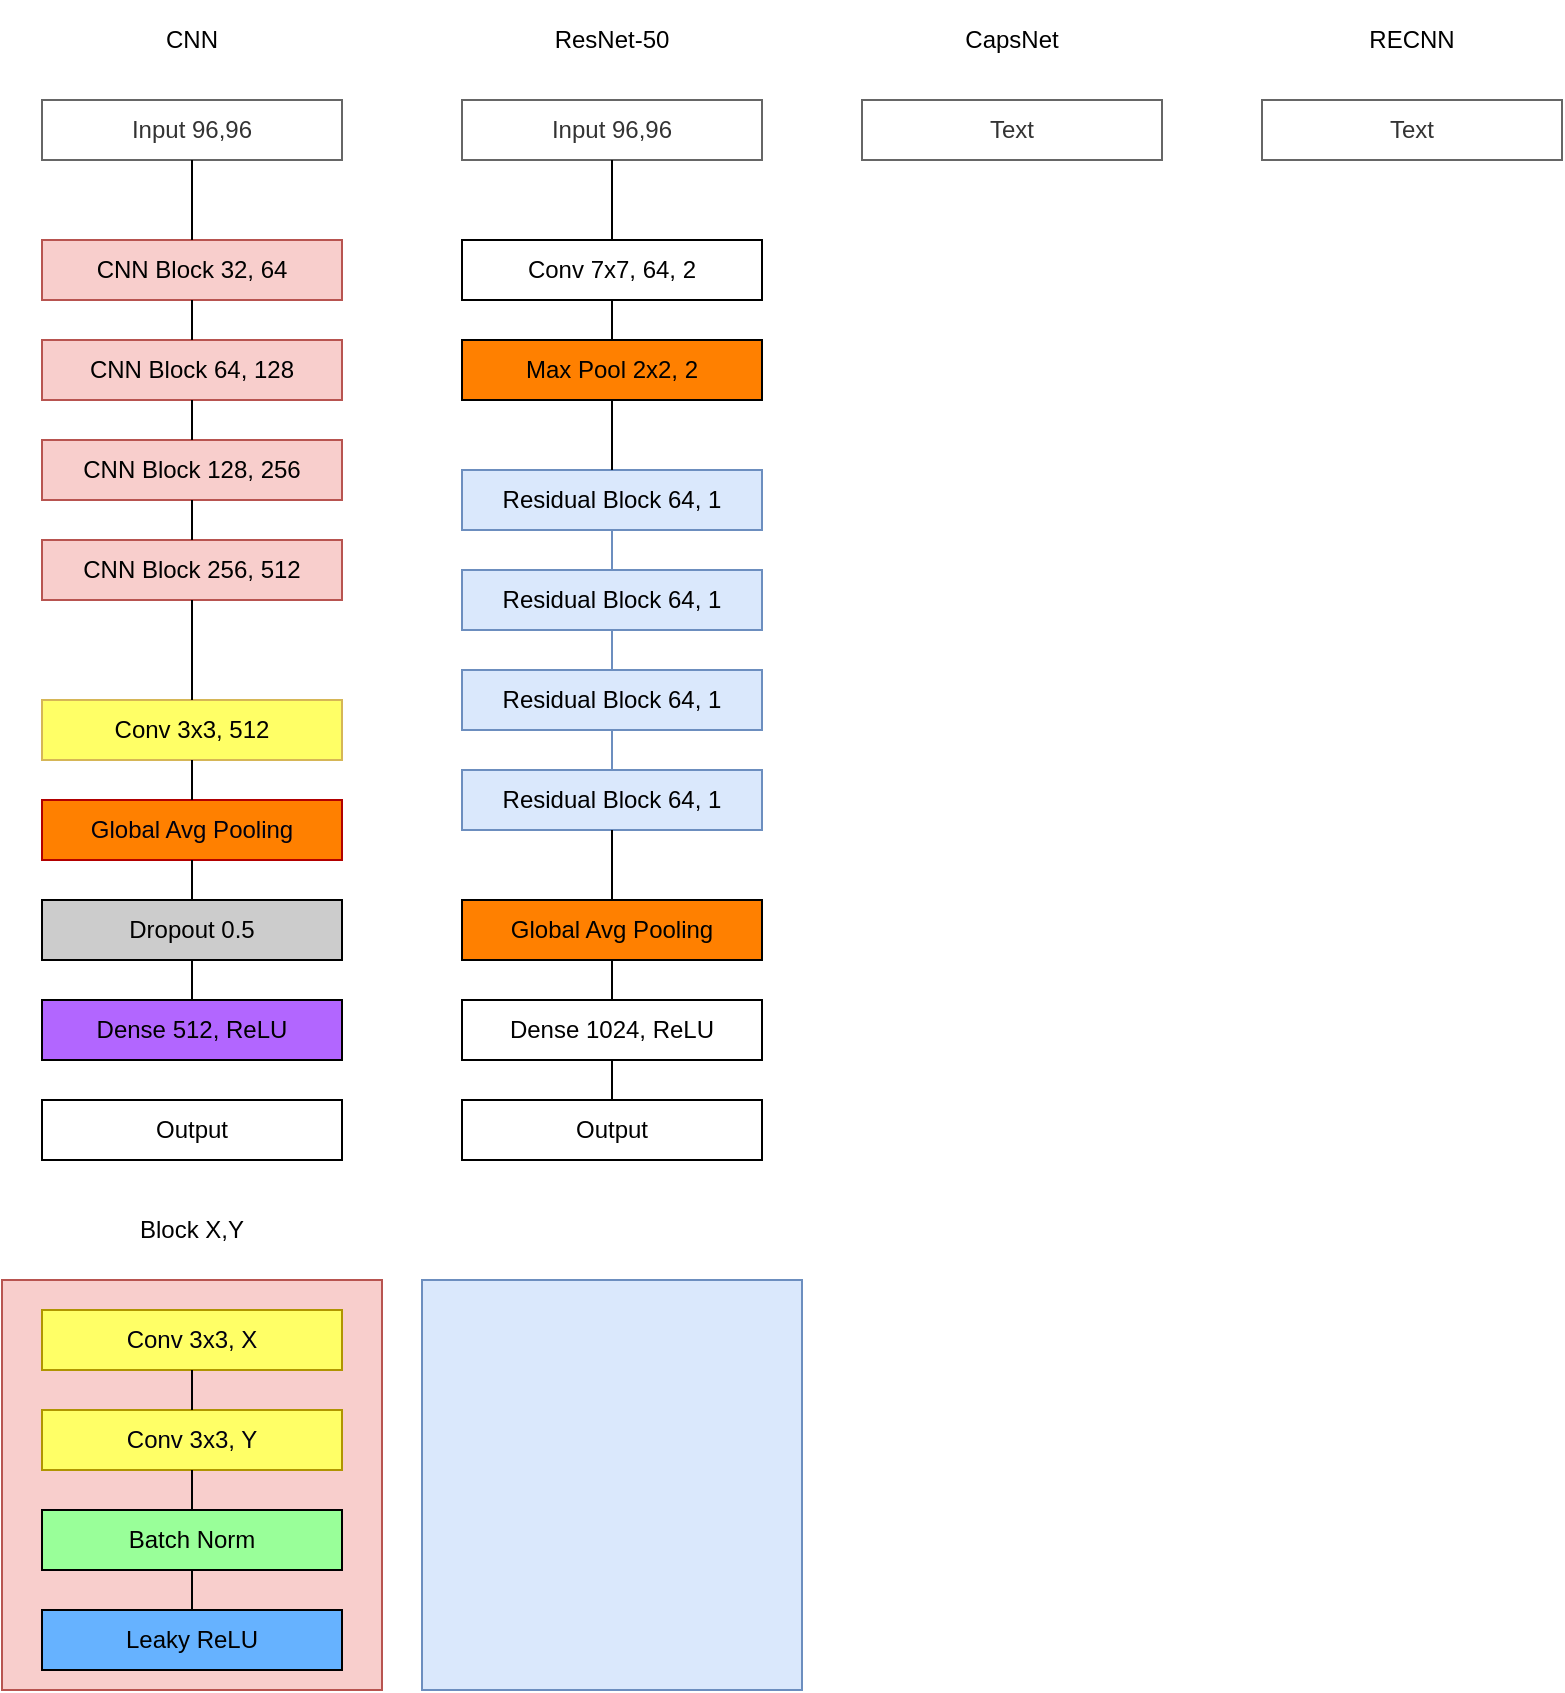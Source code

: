 <mxfile version="10.6.9" type="github"><diagram id="hCHUxjAbMQkVVXDbxsOL" name="Page-1"><mxGraphModel dx="864" dy="540" grid="1" gridSize="10" guides="1" tooltips="1" connect="1" arrows="1" fold="1" page="1" pageScale="1" pageWidth="850" pageHeight="1100" math="0" shadow="0"><root><mxCell id="0"/><mxCell id="1" parent="0"/><mxCell id="RbNNg4C07230pU2p2bVH-59" value="" style="rounded=0;whiteSpace=wrap;html=1;fillColor=#f8cecc;strokeColor=#b85450;" parent="1" vertex="1"><mxGeometry x="10" y="680" width="190" height="205" as="geometry"/></mxCell><mxCell id="RbNNg4C07230pU2p2bVH-1" value="Input 96,96" style="text;html=1;strokeColor=#666666;fillColor=#FFFFFF;align=center;verticalAlign=middle;whiteSpace=wrap;rounded=0;fontColor=#333333;" parent="1" vertex="1"><mxGeometry x="30" y="90" width="150" height="30" as="geometry"/></mxCell><mxCell id="RbNNg4C07230pU2p2bVH-3" value="Input 96,96" style="text;html=1;strokeColor=#666666;fillColor=#FFFFFF;align=center;verticalAlign=middle;whiteSpace=wrap;rounded=0;fontColor=#333333;" parent="1" vertex="1"><mxGeometry x="240" y="90" width="150" height="30" as="geometry"/></mxCell><mxCell id="RbNNg4C07230pU2p2bVH-4" value="Text" style="text;html=1;strokeColor=#666666;fillColor=#FFFFFF;align=center;verticalAlign=middle;whiteSpace=wrap;rounded=0;fontColor=#333333;" parent="1" vertex="1"><mxGeometry x="440" y="90" width="150" height="30" as="geometry"/></mxCell><mxCell id="RbNNg4C07230pU2p2bVH-5" value="CNN" style="text;html=1;strokeColor=none;fillColor=none;align=center;verticalAlign=middle;whiteSpace=wrap;rounded=0;" parent="1" vertex="1"><mxGeometry x="30" y="40" width="150" height="40" as="geometry"/></mxCell><mxCell id="RbNNg4C07230pU2p2bVH-9" value="ResNet-50" style="text;html=1;strokeColor=none;fillColor=none;align=center;verticalAlign=middle;whiteSpace=wrap;rounded=0;" parent="1" vertex="1"><mxGeometry x="240" y="40" width="150" height="40" as="geometry"/></mxCell><mxCell id="RbNNg4C07230pU2p2bVH-10" value="CapsNet" style="text;html=1;strokeColor=none;fillColor=none;align=center;verticalAlign=middle;whiteSpace=wrap;rounded=0;" parent="1" vertex="1"><mxGeometry x="440" y="40" width="150" height="40" as="geometry"/></mxCell><mxCell id="RbNNg4C07230pU2p2bVH-11" value="Text" style="text;html=1;strokeColor=#666666;fillColor=#FFFFFF;align=center;verticalAlign=middle;whiteSpace=wrap;rounded=0;fontColor=#333333;" parent="1" vertex="1"><mxGeometry x="640" y="90" width="150" height="30" as="geometry"/></mxCell><mxCell id="RbNNg4C07230pU2p2bVH-12" value="RECNN" style="text;html=1;strokeColor=none;fillColor=none;align=center;verticalAlign=middle;whiteSpace=wrap;rounded=0;" parent="1" vertex="1"><mxGeometry x="640" y="40" width="150" height="40" as="geometry"/></mxCell><mxCell id="RbNNg4C07230pU2p2bVH-14" value="&lt;font color=&quot;#00000F&quot;&gt;Conv 3x3, X&lt;/font&gt;" style="rounded=0;whiteSpace=wrap;html=1;fillColor=#FFFF66;strokeColor=#B09500;fontColor=#ffffff;" parent="1" vertex="1"><mxGeometry x="30" y="695" width="150" height="30" as="geometry"/></mxCell><mxCell id="RbNNg4C07230pU2p2bVH-20" value="&lt;font color=&quot;#00000F&quot;&gt;Conv 3x3, Y&lt;/font&gt;" style="rounded=0;whiteSpace=wrap;html=1;fillColor=#FFFF66;strokeColor=#B09500;fontColor=#ffffff;" parent="1" vertex="1"><mxGeometry x="30" y="745" width="150" height="30" as="geometry"/></mxCell><mxCell id="RbNNg4C07230pU2p2bVH-21" value="" style="endArrow=none;html=1;entryX=0.5;entryY=1;entryDx=0;entryDy=0;exitX=0.5;exitY=0;exitDx=0;exitDy=0;" parent="1" source="RbNNg4C07230pU2p2bVH-20" target="RbNNg4C07230pU2p2bVH-14" edge="1"><mxGeometry width="50" height="50" relative="1" as="geometry"><mxPoint x="115" y="705" as="sourcePoint"/><mxPoint x="115" y="675" as="targetPoint"/></mxGeometry></mxCell><mxCell id="RbNNg4C07230pU2p2bVH-22" value="Batch Norm" style="rounded=0;whiteSpace=wrap;html=1;fillColor=#99FF99;" parent="1" vertex="1"><mxGeometry x="30" y="795" width="150" height="30" as="geometry"/></mxCell><mxCell id="RbNNg4C07230pU2p2bVH-24" value="" style="endArrow=none;html=1;entryX=0.5;entryY=1;entryDx=0;entryDy=0;exitX=0.5;exitY=0;exitDx=0;exitDy=0;" parent="1" target="RbNNg4C07230pU2p2bVH-22" edge="1"><mxGeometry width="50" height="50" relative="1" as="geometry"><mxPoint x="105" y="845" as="sourcePoint"/><mxPoint x="115" y="775" as="targetPoint"/></mxGeometry></mxCell><mxCell id="RbNNg4C07230pU2p2bVH-25" value="" style="endArrow=none;html=1;entryX=0.5;entryY=1;entryDx=0;entryDy=0;" parent="1" target="RbNNg4C07230pU2p2bVH-20" edge="1"><mxGeometry width="50" height="50" relative="1" as="geometry"><mxPoint x="105" y="795" as="sourcePoint"/><mxPoint x="115" y="835" as="targetPoint"/></mxGeometry></mxCell><mxCell id="RbNNg4C07230pU2p2bVH-47" value="CNN Block 32, 64" style="rounded=0;whiteSpace=wrap;html=1;fillColor=#f8cecc;strokeColor=#b85450;" parent="1" vertex="1"><mxGeometry x="30" y="160" width="150" height="30" as="geometry"/></mxCell><mxCell id="RbNNg4C07230pU2p2bVH-48" value="CNN Block 64, 128" style="rounded=0;whiteSpace=wrap;html=1;fillColor=#f8cecc;strokeColor=#b85450;" parent="1" vertex="1"><mxGeometry x="30" y="210" width="150" height="30" as="geometry"/></mxCell><mxCell id="RbNNg4C07230pU2p2bVH-49" value="CNN Block 128, 256" style="rounded=0;whiteSpace=wrap;html=1;fillColor=#f8cecc;strokeColor=#b85450;" parent="1" vertex="1"><mxGeometry x="30" y="260" width="150" height="30" as="geometry"/></mxCell><mxCell id="RbNNg4C07230pU2p2bVH-51" value="Conv 3x3, 512" style="rounded=0;whiteSpace=wrap;html=1;fillColor=#FFFF66;strokeColor=#d6b656;" parent="1" vertex="1"><mxGeometry x="30" y="390" width="150" height="30" as="geometry"/></mxCell><mxCell id="RbNNg4C07230pU2p2bVH-52" value="&lt;font color=&quot;#00000F&quot;&gt;Global Avg Pooling&lt;/font&gt;" style="rounded=0;whiteSpace=wrap;html=1;fillColor=#FF8000;strokeColor=#B20000;fontColor=#ffffff;" parent="1" vertex="1"><mxGeometry x="30" y="440" width="150" height="30" as="geometry"/></mxCell><mxCell id="RbNNg4C07230pU2p2bVH-53" value="" style="endArrow=none;html=1;entryX=0.5;entryY=1;entryDx=0;entryDy=0;exitX=0.5;exitY=0;exitDx=0;exitDy=0;" parent="1" source="RbNNg4C07230pU2p2bVH-52" target="RbNNg4C07230pU2p2bVH-51" edge="1"><mxGeometry width="50" height="50" relative="1" as="geometry"><mxPoint x="115" y="400" as="sourcePoint"/><mxPoint x="115" y="370" as="targetPoint"/></mxGeometry></mxCell><mxCell id="RbNNg4C07230pU2p2bVH-54" value="Dropout 0.5" style="rounded=0;whiteSpace=wrap;html=1;fillColor=#CCCCCC;" parent="1" vertex="1"><mxGeometry x="30" y="490" width="150" height="30" as="geometry"/></mxCell><mxCell id="RbNNg4C07230pU2p2bVH-55" value="Dense 512, ReLU" style="rounded=0;whiteSpace=wrap;html=1;fillColor=#B266FF;gradientColor=none;" parent="1" vertex="1"><mxGeometry x="30" y="540" width="150" height="30" as="geometry"/></mxCell><mxCell id="RbNNg4C07230pU2p2bVH-56" value="" style="endArrow=none;html=1;entryX=0.5;entryY=1;entryDx=0;entryDy=0;exitX=0.5;exitY=0;exitDx=0;exitDy=0;" parent="1" source="RbNNg4C07230pU2p2bVH-55" target="RbNNg4C07230pU2p2bVH-54" edge="1"><mxGeometry width="50" height="50" relative="1" as="geometry"><mxPoint x="115" y="500" as="sourcePoint"/><mxPoint x="115" y="470" as="targetPoint"/></mxGeometry></mxCell><mxCell id="RbNNg4C07230pU2p2bVH-57" value="" style="endArrow=none;html=1;entryX=0.5;entryY=1;entryDx=0;entryDy=0;" parent="1" target="RbNNg4C07230pU2p2bVH-52" edge="1"><mxGeometry width="50" height="50" relative="1" as="geometry"><mxPoint x="105" y="490" as="sourcePoint"/><mxPoint x="115" y="530" as="targetPoint"/></mxGeometry></mxCell><mxCell id="RbNNg4C07230pU2p2bVH-58" value="Output" style="rounded=0;whiteSpace=wrap;html=1;fillColor=#FFFFFF;" parent="1" vertex="1"><mxGeometry x="30" y="590" width="150" height="30" as="geometry"/></mxCell><mxCell id="RbNNg4C07230pU2p2bVH-60" value="Block X,Y" style="text;html=1;strokeColor=none;fillColor=none;align=center;verticalAlign=middle;whiteSpace=wrap;rounded=0;" parent="1" vertex="1"><mxGeometry x="10" y="645" width="190" height="20" as="geometry"/></mxCell><mxCell id="RbNNg4C07230pU2p2bVH-61" value="" style="endArrow=none;html=1;entryX=0.5;entryY=1;entryDx=0;entryDy=0;exitX=0.5;exitY=0;exitDx=0;exitDy=0;" parent="1" source="RbNNg4C07230pU2p2bVH-47" target="RbNNg4C07230pU2p2bVH-1" edge="1"><mxGeometry width="50" height="50" relative="1" as="geometry"><mxPoint x="77" y="170" as="sourcePoint"/><mxPoint x="127" y="120" as="targetPoint"/></mxGeometry></mxCell><mxCell id="RbNNg4C07230pU2p2bVH-62" value="" style="endArrow=none;html=1;entryX=0.5;entryY=1;entryDx=0;entryDy=0;exitX=0.5;exitY=0;exitDx=0;exitDy=0;" parent="1" source="RbNNg4C07230pU2p2bVH-48" target="RbNNg4C07230pU2p2bVH-47" edge="1"><mxGeometry width="50" height="50" relative="1" as="geometry"><mxPoint x="105" y="210" as="sourcePoint"/><mxPoint x="115" y="130" as="targetPoint"/></mxGeometry></mxCell><mxCell id="RbNNg4C07230pU2p2bVH-63" value="" style="endArrow=none;html=1;entryX=0.5;entryY=1;entryDx=0;entryDy=0;exitX=0.5;exitY=0;exitDx=0;exitDy=0;" parent="1" source="RbNNg4C07230pU2p2bVH-49" target="RbNNg4C07230pU2p2bVH-48" edge="1"><mxGeometry width="50" height="50" relative="1" as="geometry"><mxPoint x="128" y="180" as="sourcePoint"/><mxPoint x="128" y="140" as="targetPoint"/></mxGeometry></mxCell><mxCell id="RbNNg4C07230pU2p2bVH-64" value="CNN Block 256, 512" style="rounded=0;whiteSpace=wrap;html=1;fillColor=#f8cecc;strokeColor=#b85450;" parent="1" vertex="1"><mxGeometry x="30" y="310" width="150" height="30" as="geometry"/></mxCell><mxCell id="RbNNg4C07230pU2p2bVH-67" value="" style="endArrow=none;html=1;entryX=0.5;entryY=1;entryDx=0;entryDy=0;exitX=0.5;exitY=0;exitDx=0;exitDy=0;" parent="1" source="RbNNg4C07230pU2p2bVH-64" target="RbNNg4C07230pU2p2bVH-49" edge="1"><mxGeometry width="50" height="50" relative="1" as="geometry"><mxPoint x="115" y="270" as="sourcePoint"/><mxPoint x="115" y="250" as="targetPoint"/></mxGeometry></mxCell><mxCell id="RbNNg4C07230pU2p2bVH-68" value="" style="endArrow=none;html=1;entryX=0.5;entryY=1;entryDx=0;entryDy=0;exitX=0.5;exitY=0;exitDx=0;exitDy=0;" parent="1" source="RbNNg4C07230pU2p2bVH-51" target="RbNNg4C07230pU2p2bVH-64" edge="1"><mxGeometry width="50" height="50" relative="1" as="geometry"><mxPoint x="10" y="1110" as="sourcePoint"/><mxPoint x="60" y="1060" as="targetPoint"/></mxGeometry></mxCell><mxCell id="RbNNg4C07230pU2p2bVH-69" value="Leaky ReLU" style="rounded=0;whiteSpace=wrap;html=1;fillColor=#66B2FF;" parent="1" vertex="1"><mxGeometry x="30" y="845" width="150" height="30" as="geometry"/></mxCell><mxCell id="RbNNg4C07230pU2p2bVH-70" value="&lt;div&gt;Conv 7x7, 64, 2&lt;/div&gt;" style="rounded=0;whiteSpace=wrap;html=1;fillColor=#FFFFFF;gradientColor=none;" parent="1" vertex="1"><mxGeometry x="240" y="160" width="150" height="30" as="geometry"/></mxCell><mxCell id="RbNNg4C07230pU2p2bVH-71" value="Max Pool 2x2, 2" style="rounded=0;whiteSpace=wrap;html=1;fillColor=#FF8000;gradientColor=none;" parent="1" vertex="1"><mxGeometry x="240" y="210" width="150" height="30" as="geometry"/></mxCell><mxCell id="RbNNg4C07230pU2p2bVH-72" value="Residual Block 64, 1" style="rounded=0;whiteSpace=wrap;html=1;fillColor=#dae8fc;strokeColor=#6c8ebf;" parent="1" vertex="1"><mxGeometry x="240" y="275" width="150" height="30" as="geometry"/></mxCell><mxCell id="RbNNg4C07230pU2p2bVH-73" value="Residual Block 64, 1" style="rounded=0;whiteSpace=wrap;html=1;fillColor=#dae8fc;strokeColor=#6c8ebf;" parent="1" vertex="1"><mxGeometry x="240" y="325" width="150" height="30" as="geometry"/></mxCell><mxCell id="RbNNg4C07230pU2p2bVH-74" value="Residual Block 64, 1" style="rounded=0;whiteSpace=wrap;html=1;fillColor=#dae8fc;strokeColor=#6c8ebf;" parent="1" vertex="1"><mxGeometry x="240" y="375" width="150" height="30" as="geometry"/></mxCell><mxCell id="RbNNg4C07230pU2p2bVH-75" value="Residual Block 64, 1" style="rounded=0;whiteSpace=wrap;html=1;fillColor=#dae8fc;strokeColor=#6c8ebf;" parent="1" vertex="1"><mxGeometry x="240" y="425" width="150" height="30" as="geometry"/></mxCell><mxCell id="RbNNg4C07230pU2p2bVH-76" value="Dense 1024, ReLU" style="rounded=0;whiteSpace=wrap;html=1;fillColor=#FFFFFF;gradientColor=none;" parent="1" vertex="1"><mxGeometry x="240" y="540" width="150" height="30" as="geometry"/></mxCell><mxCell id="sqETKGolGTYL18rWZLOZ-1" value="Global Avg Pooling" style="rounded=0;whiteSpace=wrap;html=1;fillColor=#FF8000;gradientColor=none;" parent="1" vertex="1"><mxGeometry x="240" y="490" width="150" height="30" as="geometry"/></mxCell><mxCell id="sqETKGolGTYL18rWZLOZ-4" value="Output" style="rounded=0;whiteSpace=wrap;html=1;fillColor=#FFFFFF;" parent="1" vertex="1"><mxGeometry x="240" y="590" width="150" height="30" as="geometry"/></mxCell><mxCell id="sqETKGolGTYL18rWZLOZ-5" value="" style="rounded=0;whiteSpace=wrap;html=1;fillColor=#dae8fc;strokeColor=#6c8ebf;" parent="1" vertex="1"><mxGeometry x="220" y="680" width="190" height="205" as="geometry"/></mxCell><mxCell id="sqETKGolGTYL18rWZLOZ-6" value="" style="endArrow=none;html=1;exitX=0.5;exitY=0;exitDx=0;exitDy=0;entryX=0.5;entryY=1;entryDx=0;entryDy=0;" parent="1" source="RbNNg4C07230pU2p2bVH-70" target="RbNNg4C07230pU2p2bVH-3" edge="1"><mxGeometry width="50" height="50" relative="1" as="geometry"><mxPoint x="410" y="170" as="sourcePoint"/><mxPoint x="460" y="120" as="targetPoint"/></mxGeometry></mxCell><mxCell id="sqETKGolGTYL18rWZLOZ-7" value="" style="endArrow=none;html=1;exitX=0.5;exitY=0;exitDx=0;exitDy=0;entryX=0.5;entryY=1;entryDx=0;entryDy=0;" parent="1" source="RbNNg4C07230pU2p2bVH-71" target="RbNNg4C07230pU2p2bVH-70" edge="1"><mxGeometry width="50" height="50" relative="1" as="geometry"><mxPoint x="325" y="170" as="sourcePoint"/><mxPoint x="325" y="130" as="targetPoint"/></mxGeometry></mxCell><mxCell id="sqETKGolGTYL18rWZLOZ-8" value="" style="endArrow=none;html=1;entryX=0.5;entryY=1;entryDx=0;entryDy=0;exitX=0.5;exitY=0;exitDx=0;exitDy=0;" parent="1" source="RbNNg4C07230pU2p2bVH-72" target="RbNNg4C07230pU2p2bVH-71" edge="1"><mxGeometry width="50" height="50" relative="1" as="geometry"><mxPoint x="315" y="270" as="sourcePoint"/><mxPoint x="325" y="130" as="targetPoint"/></mxGeometry></mxCell><mxCell id="sqETKGolGTYL18rWZLOZ-11" value="" style="endArrow=none;html=1;entryX=0.5;entryY=0;entryDx=0;entryDy=0;exitX=0.5;exitY=1;exitDx=0;exitDy=0;fillColor=#dae8fc;strokeColor=#6c8ebf;" parent="1" source="RbNNg4C07230pU2p2bVH-72" target="RbNNg4C07230pU2p2bVH-73" edge="1"><mxGeometry width="50" height="50" relative="1" as="geometry"><mxPoint x="325" y="285" as="sourcePoint"/><mxPoint x="325" y="250" as="targetPoint"/></mxGeometry></mxCell><mxCell id="sqETKGolGTYL18rWZLOZ-12" value="" style="endArrow=none;html=1;entryX=0.5;entryY=1;entryDx=0;entryDy=0;exitX=0.5;exitY=0;exitDx=0;exitDy=0;fillColor=#dae8fc;strokeColor=#6c8ebf;" parent="1" source="RbNNg4C07230pU2p2bVH-74" target="RbNNg4C07230pU2p2bVH-73" edge="1"><mxGeometry width="50" height="50" relative="1" as="geometry"><mxPoint x="325" y="315" as="sourcePoint"/><mxPoint x="325" y="335" as="targetPoint"/></mxGeometry></mxCell><mxCell id="sqETKGolGTYL18rWZLOZ-13" value="" style="endArrow=none;html=1;entryX=0.5;entryY=0;entryDx=0;entryDy=0;exitX=0.5;exitY=1;exitDx=0;exitDy=0;fillColor=#dae8fc;strokeColor=#6c8ebf;" parent="1" source="RbNNg4C07230pU2p2bVH-74" target="RbNNg4C07230pU2p2bVH-75" edge="1"><mxGeometry width="50" height="50" relative="1" as="geometry"><mxPoint x="409.5" y="375" as="sourcePoint"/><mxPoint x="409.5" y="395" as="targetPoint"/></mxGeometry></mxCell><mxCell id="sqETKGolGTYL18rWZLOZ-14" value="" style="endArrow=none;html=1;exitX=0.5;exitY=1;exitDx=0;exitDy=0;" parent="1" source="RbNNg4C07230pU2p2bVH-75" target="sqETKGolGTYL18rWZLOZ-1" edge="1"><mxGeometry width="50" height="50" relative="1" as="geometry"><mxPoint x="325" y="415" as="sourcePoint"/><mxPoint x="325" y="435" as="targetPoint"/></mxGeometry></mxCell><mxCell id="sqETKGolGTYL18rWZLOZ-15" value="" style="endArrow=none;html=1;entryX=0.5;entryY=1;entryDx=0;entryDy=0;exitX=0.5;exitY=0;exitDx=0;exitDy=0;" parent="1" source="RbNNg4C07230pU2p2bVH-76" target="sqETKGolGTYL18rWZLOZ-1" edge="1"><mxGeometry width="50" height="50" relative="1" as="geometry"><mxPoint x="335" y="425" as="sourcePoint"/><mxPoint x="335" y="445" as="targetPoint"/></mxGeometry></mxCell><mxCell id="sqETKGolGTYL18rWZLOZ-16" value="" style="endArrow=none;html=1;entryX=0.5;entryY=0;entryDx=0;entryDy=0;exitX=0.5;exitY=1;exitDx=0;exitDy=0;" parent="1" source="RbNNg4C07230pU2p2bVH-76" target="sqETKGolGTYL18rWZLOZ-4" edge="1"><mxGeometry width="50" height="50" relative="1" as="geometry"><mxPoint x="345" y="435" as="sourcePoint"/><mxPoint x="345" y="455" as="targetPoint"/></mxGeometry></mxCell></root></mxGraphModel></diagram></mxfile>